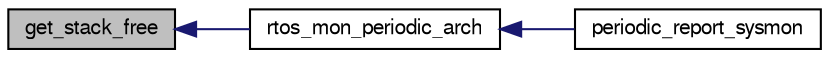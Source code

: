 digraph "get_stack_free"
{
  edge [fontname="FreeSans",fontsize="10",labelfontname="FreeSans",labelfontsize="10"];
  node [fontname="FreeSans",fontsize="10",shape=record];
  rankdir="LR";
  Node1 [label="get_stack_free",height=0.2,width=0.4,color="black", fillcolor="grey75", style="filled", fontcolor="black"];
  Node1 -> Node2 [dir="back",color="midnightblue",fontsize="10",style="solid",fontname="FreeSans"];
  Node2 [label="rtos_mon_periodic_arch",height=0.2,width=0.4,color="black", fillcolor="white", style="filled",URL="$sys__mon__rtos_8h.html#a145651dfc10decbb4b6cda9b5876854b"];
  Node2 -> Node3 [dir="back",color="midnightblue",fontsize="10",style="solid",fontname="FreeSans"];
  Node3 [label="periodic_report_sysmon",height=0.2,width=0.4,color="black", fillcolor="white", style="filled",URL="$sys__mon_8h.html#ac92d4ce59d619452e70fd3a3a53fb7a0",tooltip="Report system status. "];
}

